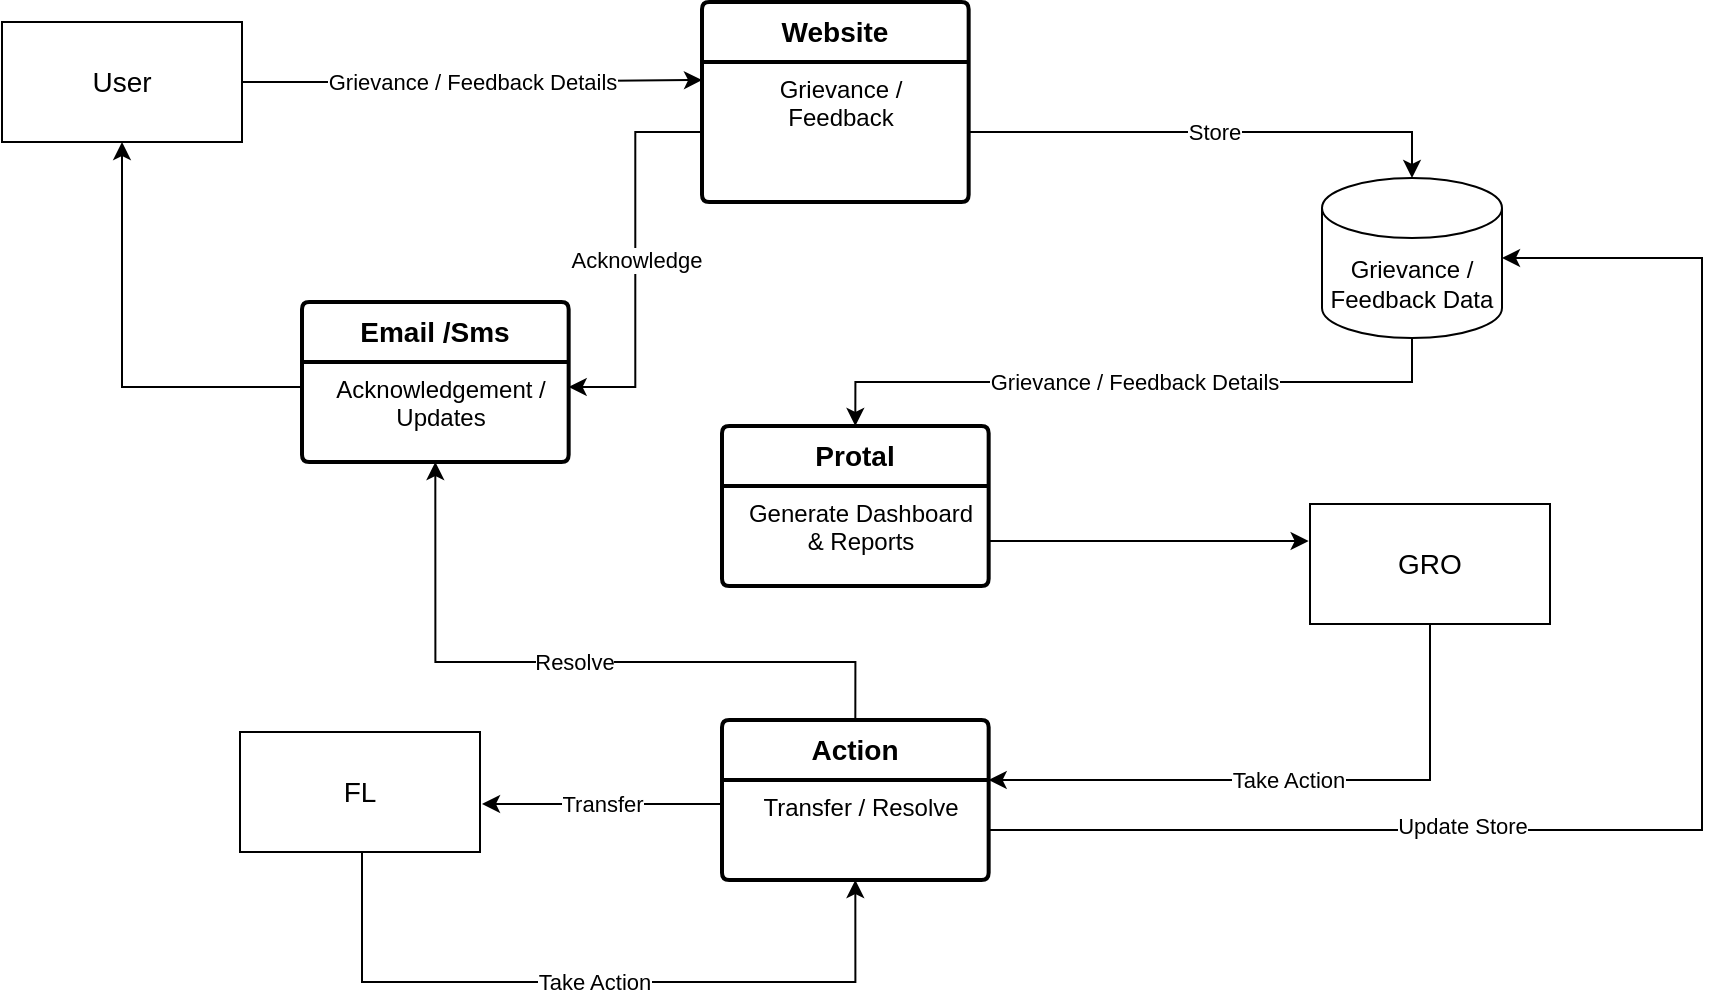 <mxfile version="22.1.8" type="github">
  <diagram name="Page-1" id="5d7acffa-a066-3a61-03fe-96351882024d">
    <mxGraphModel dx="1034" dy="432" grid="1" gridSize="10" guides="1" tooltips="1" connect="1" arrows="1" fold="1" page="1" pageScale="1" pageWidth="1100" pageHeight="850" background="#ffffff" math="0" shadow="0">
      <root>
        <mxCell id="0" />
        <mxCell id="1" parent="0" />
        <mxCell id="2-qn9SCY0CSl4VwghT2g-1" value="&lt;font style=&quot;font-size: 14px;&quot;&gt;&lt;b style=&quot;&quot;&gt;Website&lt;/b&gt;&lt;/font&gt;" style="swimlane;childLayout=stackLayout;horizontal=1;startSize=30;horizontalStack=0;rounded=1;fontSize=14;fontStyle=0;strokeWidth=2;resizeParent=0;resizeLast=1;shadow=0;dashed=0;align=center;arcSize=4;whiteSpace=wrap;html=1;" parent="1" vertex="1">
          <mxGeometry x="430" y="90" width="133.33" height="100" as="geometry" />
        </mxCell>
        <mxCell id="2-qn9SCY0CSl4VwghT2g-2" value="&lt;font style=&quot;font-size: 12px;&quot;&gt;Grievance / &lt;br&gt;Feedback&lt;/font&gt;" style="align=center;strokeColor=none;fillColor=none;spacingLeft=4;fontSize=12;verticalAlign=top;resizable=0;rotatable=0;part=1;html=1;" parent="2-qn9SCY0CSl4VwghT2g-1" vertex="1">
          <mxGeometry y="30" width="133.33" height="70" as="geometry" />
        </mxCell>
        <mxCell id="2-qn9SCY0CSl4VwghT2g-5" value="&lt;font style=&quot;font-size: 14px;&quot;&gt;User&lt;/font&gt;" style="rounded=0;whiteSpace=wrap;html=1;" parent="1" vertex="1">
          <mxGeometry x="80" y="100" width="120" height="60" as="geometry" />
        </mxCell>
        <mxCell id="2-qn9SCY0CSl4VwghT2g-9" value="" style="endArrow=classic;html=1;rounded=0;edgeStyle=orthogonalEdgeStyle;exitX=1;exitY=0.5;exitDx=0;exitDy=0;" parent="1" source="2-qn9SCY0CSl4VwghT2g-5" edge="1">
          <mxGeometry relative="1" as="geometry">
            <mxPoint x="210" y="130" as="sourcePoint" />
            <mxPoint x="430" y="129" as="targetPoint" />
          </mxGeometry>
        </mxCell>
        <mxCell id="2-qn9SCY0CSl4VwghT2g-10" value="Grievance / Feedback Details" style="edgeLabel;resizable=0;html=1;align=center;verticalAlign=middle;" parent="2-qn9SCY0CSl4VwghT2g-9" connectable="0" vertex="1">
          <mxGeometry relative="1" as="geometry" />
        </mxCell>
        <mxCell id="2-qn9SCY0CSl4VwghT2g-19" value="&lt;font style=&quot;font-size: 14px;&quot;&gt;GRO&lt;/font&gt;" style="rounded=0;whiteSpace=wrap;html=1;" parent="1" vertex="1">
          <mxGeometry x="734" y="341" width="120" height="60" as="geometry" />
        </mxCell>
        <mxCell id="2-qn9SCY0CSl4VwghT2g-20" value="Grievance / Feedback Data" style="shape=cylinder3;whiteSpace=wrap;html=1;boundedLbl=1;backgroundOutline=1;size=15;" parent="1" vertex="1">
          <mxGeometry x="740" y="178" width="90" height="80" as="geometry" />
        </mxCell>
        <mxCell id="2-qn9SCY0CSl4VwghT2g-21" value="" style="endArrow=classic;html=1;rounded=0;edgeStyle=orthogonalEdgeStyle;exitX=1;exitY=0.5;exitDx=0;exitDy=0;entryX=0.5;entryY=0;entryDx=0;entryDy=0;entryPerimeter=0;" parent="1" source="2-qn9SCY0CSl4VwghT2g-2" target="2-qn9SCY0CSl4VwghT2g-20" edge="1">
          <mxGeometry relative="1" as="geometry">
            <mxPoint x="470" y="260" as="sourcePoint" />
            <mxPoint x="630" y="260" as="targetPoint" />
          </mxGeometry>
        </mxCell>
        <mxCell id="2-qn9SCY0CSl4VwghT2g-22" value="Store" style="edgeLabel;resizable=0;html=1;align=center;verticalAlign=middle;" parent="2-qn9SCY0CSl4VwghT2g-21" connectable="0" vertex="1">
          <mxGeometry relative="1" as="geometry" />
        </mxCell>
        <mxCell id="2-qn9SCY0CSl4VwghT2g-29" value="&lt;font style=&quot;font-size: 14px;&quot;&gt;&lt;b style=&quot;&quot;&gt;Protal&lt;/b&gt;&lt;/font&gt;" style="swimlane;childLayout=stackLayout;horizontal=1;startSize=30;horizontalStack=0;rounded=1;fontSize=14;fontStyle=0;strokeWidth=2;resizeParent=0;resizeLast=1;shadow=0;dashed=0;align=center;arcSize=4;whiteSpace=wrap;html=1;" parent="1" vertex="1">
          <mxGeometry x="440" y="302" width="133.33" height="80" as="geometry" />
        </mxCell>
        <mxCell id="2-qn9SCY0CSl4VwghT2g-30" value="&lt;font style=&quot;font-size: 12px;&quot;&gt;Generate Dashboard&lt;br&gt;&amp;amp; Reports&lt;/font&gt;" style="align=center;strokeColor=none;fillColor=none;spacingLeft=4;fontSize=12;verticalAlign=top;resizable=0;rotatable=0;part=1;html=1;" parent="2-qn9SCY0CSl4VwghT2g-29" vertex="1">
          <mxGeometry y="30" width="133.33" height="50" as="geometry" />
        </mxCell>
        <mxCell id="ZYt9PUyYWpOB_vdmKRMF-1" value="&lt;font style=&quot;font-size: 14px;&quot;&gt;&lt;b style=&quot;&quot;&gt;Email /Sms&lt;/b&gt;&lt;/font&gt;" style="swimlane;childLayout=stackLayout;horizontal=1;startSize=30;horizontalStack=0;rounded=1;fontSize=14;fontStyle=0;strokeWidth=2;resizeParent=0;resizeLast=1;shadow=0;dashed=0;align=center;arcSize=4;whiteSpace=wrap;html=1;" vertex="1" parent="1">
          <mxGeometry x="230" y="240" width="133.33" height="80" as="geometry" />
        </mxCell>
        <mxCell id="ZYt9PUyYWpOB_vdmKRMF-2" value="Acknowledgement / &lt;br&gt;Updates" style="align=center;strokeColor=none;fillColor=none;spacingLeft=4;fontSize=12;verticalAlign=top;resizable=0;rotatable=0;part=1;html=1;" vertex="1" parent="ZYt9PUyYWpOB_vdmKRMF-1">
          <mxGeometry y="30" width="133.33" height="50" as="geometry" />
        </mxCell>
        <mxCell id="ZYt9PUyYWpOB_vdmKRMF-3" value="" style="endArrow=classic;html=1;rounded=0;edgeStyle=orthogonalEdgeStyle;exitX=0;exitY=0.5;exitDx=0;exitDy=0;entryX=1;entryY=0.25;entryDx=0;entryDy=0;" edge="1" parent="1" source="2-qn9SCY0CSl4VwghT2g-2" target="ZYt9PUyYWpOB_vdmKRMF-2">
          <mxGeometry relative="1" as="geometry">
            <mxPoint x="200" y="170" as="sourcePoint" />
            <mxPoint x="360" y="170" as="targetPoint" />
          </mxGeometry>
        </mxCell>
        <mxCell id="ZYt9PUyYWpOB_vdmKRMF-4" value="Acknowledge" style="edgeLabel;resizable=0;html=1;align=center;verticalAlign=middle;" connectable="0" vertex="1" parent="ZYt9PUyYWpOB_vdmKRMF-3">
          <mxGeometry relative="1" as="geometry" />
        </mxCell>
        <mxCell id="ZYt9PUyYWpOB_vdmKRMF-6" value="" style="endArrow=classic;html=1;rounded=0;edgeStyle=orthogonalEdgeStyle;entryX=0.5;entryY=1;entryDx=0;entryDy=0;exitX=0;exitY=0.25;exitDx=0;exitDy=0;" edge="1" parent="1" source="ZYt9PUyYWpOB_vdmKRMF-2" target="2-qn9SCY0CSl4VwghT2g-5">
          <mxGeometry relative="1" as="geometry">
            <mxPoint x="60" y="180" as="sourcePoint" />
            <mxPoint x="220" y="180" as="targetPoint" />
          </mxGeometry>
        </mxCell>
        <mxCell id="ZYt9PUyYWpOB_vdmKRMF-18" value="" style="endArrow=classic;html=1;rounded=0;edgeStyle=orthogonalEdgeStyle;" edge="1" parent="1">
          <mxGeometry relative="1" as="geometry">
            <mxPoint x="573.33" y="359.5" as="sourcePoint" />
            <mxPoint x="733.33" y="359.5" as="targetPoint" />
          </mxGeometry>
        </mxCell>
        <mxCell id="ZYt9PUyYWpOB_vdmKRMF-21" value="" style="endArrow=classic;html=1;rounded=0;edgeStyle=orthogonalEdgeStyle;exitX=0.5;exitY=1;exitDx=0;exitDy=0;exitPerimeter=0;entryX=0.5;entryY=0;entryDx=0;entryDy=0;" edge="1" parent="1" source="2-qn9SCY0CSl4VwghT2g-20" target="2-qn9SCY0CSl4VwghT2g-29">
          <mxGeometry relative="1" as="geometry">
            <mxPoint x="530" y="240" as="sourcePoint" />
            <mxPoint x="690" y="240" as="targetPoint" />
            <Array as="points">
              <mxPoint x="785" y="280" />
              <mxPoint x="507" y="280" />
            </Array>
          </mxGeometry>
        </mxCell>
        <mxCell id="ZYt9PUyYWpOB_vdmKRMF-22" value="Grievance / Feedback Details" style="edgeLabel;resizable=0;html=1;align=center;verticalAlign=middle;" connectable="0" vertex="1" parent="ZYt9PUyYWpOB_vdmKRMF-21">
          <mxGeometry relative="1" as="geometry" />
        </mxCell>
        <mxCell id="ZYt9PUyYWpOB_vdmKRMF-25" value="&lt;font style=&quot;font-size: 14px;&quot;&gt;&lt;b style=&quot;&quot;&gt;Action&lt;/b&gt;&lt;/font&gt;" style="swimlane;childLayout=stackLayout;horizontal=1;startSize=30;horizontalStack=0;rounded=1;fontSize=14;fontStyle=0;strokeWidth=2;resizeParent=0;resizeLast=1;shadow=0;dashed=0;align=center;arcSize=4;whiteSpace=wrap;html=1;" vertex="1" parent="1">
          <mxGeometry x="440" y="449" width="133.33" height="80" as="geometry" />
        </mxCell>
        <mxCell id="ZYt9PUyYWpOB_vdmKRMF-26" value="Transfer / Resolve" style="align=center;strokeColor=none;fillColor=none;spacingLeft=4;fontSize=12;verticalAlign=top;resizable=0;rotatable=0;part=1;html=1;" vertex="1" parent="ZYt9PUyYWpOB_vdmKRMF-25">
          <mxGeometry y="30" width="133.33" height="50" as="geometry" />
        </mxCell>
        <mxCell id="ZYt9PUyYWpOB_vdmKRMF-31" value="&lt;font style=&quot;font-size: 14px;&quot;&gt;FL&lt;/font&gt;" style="rounded=0;whiteSpace=wrap;html=1;" vertex="1" parent="1">
          <mxGeometry x="199" y="455" width="120" height="60" as="geometry" />
        </mxCell>
        <mxCell id="ZYt9PUyYWpOB_vdmKRMF-32" value="" style="endArrow=classic;html=1;rounded=0;edgeStyle=orthogonalEdgeStyle;exitX=0.5;exitY=1;exitDx=0;exitDy=0;entryX=0.5;entryY=1;entryDx=0;entryDy=0;" edge="1" parent="1" source="ZYt9PUyYWpOB_vdmKRMF-31" target="ZYt9PUyYWpOB_vdmKRMF-26">
          <mxGeometry relative="1" as="geometry">
            <mxPoint x="260" y="550" as="sourcePoint" />
            <mxPoint x="510" y="580" as="targetPoint" />
            <Array as="points">
              <mxPoint x="260" y="515" />
              <mxPoint x="260" y="580" />
              <mxPoint x="507" y="580" />
            </Array>
          </mxGeometry>
        </mxCell>
        <mxCell id="ZYt9PUyYWpOB_vdmKRMF-33" value="Take Action" style="edgeLabel;resizable=0;html=1;align=center;verticalAlign=middle;" connectable="0" vertex="1" parent="ZYt9PUyYWpOB_vdmKRMF-32">
          <mxGeometry relative="1" as="geometry" />
        </mxCell>
        <mxCell id="ZYt9PUyYWpOB_vdmKRMF-35" value="" style="endArrow=classic;html=1;rounded=0;edgeStyle=orthogonalEdgeStyle;exitX=0;exitY=0.25;exitDx=0;exitDy=0;" edge="1" parent="1">
          <mxGeometry relative="1" as="geometry">
            <mxPoint x="440" y="491" as="sourcePoint" />
            <mxPoint x="320" y="491" as="targetPoint" />
            <Array as="points" />
          </mxGeometry>
        </mxCell>
        <mxCell id="ZYt9PUyYWpOB_vdmKRMF-36" value="Transfer" style="edgeLabel;resizable=0;html=1;align=center;verticalAlign=middle;" connectable="0" vertex="1" parent="ZYt9PUyYWpOB_vdmKRMF-35">
          <mxGeometry relative="1" as="geometry" />
        </mxCell>
        <mxCell id="ZYt9PUyYWpOB_vdmKRMF-38" value="" style="endArrow=classic;html=1;rounded=0;edgeStyle=orthogonalEdgeStyle;entryX=0.5;entryY=1;entryDx=0;entryDy=0;exitX=0.5;exitY=0;exitDx=0;exitDy=0;" edge="1" parent="1" source="ZYt9PUyYWpOB_vdmKRMF-25" target="ZYt9PUyYWpOB_vdmKRMF-2">
          <mxGeometry relative="1" as="geometry">
            <mxPoint x="200" y="390" as="sourcePoint" />
            <mxPoint x="300" y="390" as="targetPoint" />
            <Array as="points">
              <mxPoint x="507" y="420" />
              <mxPoint x="297" y="420" />
            </Array>
          </mxGeometry>
        </mxCell>
        <mxCell id="ZYt9PUyYWpOB_vdmKRMF-39" value="Resolve" style="edgeLabel;resizable=0;html=1;align=center;verticalAlign=middle;" connectable="0" vertex="1" parent="ZYt9PUyYWpOB_vdmKRMF-38">
          <mxGeometry relative="1" as="geometry" />
        </mxCell>
        <mxCell id="ZYt9PUyYWpOB_vdmKRMF-42" value="" style="endArrow=classic;html=1;rounded=0;edgeStyle=orthogonalEdgeStyle;entryX=1;entryY=0;entryDx=0;entryDy=0;exitX=0.5;exitY=1;exitDx=0;exitDy=0;" edge="1" parent="1" source="2-qn9SCY0CSl4VwghT2g-19" target="ZYt9PUyYWpOB_vdmKRMF-26">
          <mxGeometry relative="1" as="geometry">
            <mxPoint x="650" y="470" as="sourcePoint" />
            <mxPoint x="750" y="470" as="targetPoint" />
            <Array as="points">
              <mxPoint x="794" y="479" />
            </Array>
          </mxGeometry>
        </mxCell>
        <mxCell id="ZYt9PUyYWpOB_vdmKRMF-43" value="Take Action" style="edgeLabel;resizable=0;html=1;align=center;verticalAlign=middle;" connectable="0" vertex="1" parent="ZYt9PUyYWpOB_vdmKRMF-42">
          <mxGeometry relative="1" as="geometry" />
        </mxCell>
        <mxCell id="ZYt9PUyYWpOB_vdmKRMF-44" value="" style="endArrow=classic;html=1;rounded=0;edgeStyle=orthogonalEdgeStyle;exitX=1;exitY=0.5;exitDx=0;exitDy=0;entryX=1;entryY=0.5;entryDx=0;entryDy=0;entryPerimeter=0;" edge="1" parent="1" source="ZYt9PUyYWpOB_vdmKRMF-26" target="2-qn9SCY0CSl4VwghT2g-20">
          <mxGeometry relative="1" as="geometry">
            <mxPoint x="870" y="270" as="sourcePoint" />
            <mxPoint x="970" y="270" as="targetPoint" />
            <Array as="points">
              <mxPoint x="930" y="504" />
              <mxPoint x="930" y="218" />
            </Array>
          </mxGeometry>
        </mxCell>
        <mxCell id="ZYt9PUyYWpOB_vdmKRMF-45" value="Update Store" style="edgeLabel;resizable=0;html=1;align=center;verticalAlign=middle;" connectable="0" vertex="1" parent="ZYt9PUyYWpOB_vdmKRMF-44">
          <mxGeometry relative="1" as="geometry">
            <mxPoint x="-120" y="13" as="offset" />
          </mxGeometry>
        </mxCell>
      </root>
    </mxGraphModel>
  </diagram>
</mxfile>
